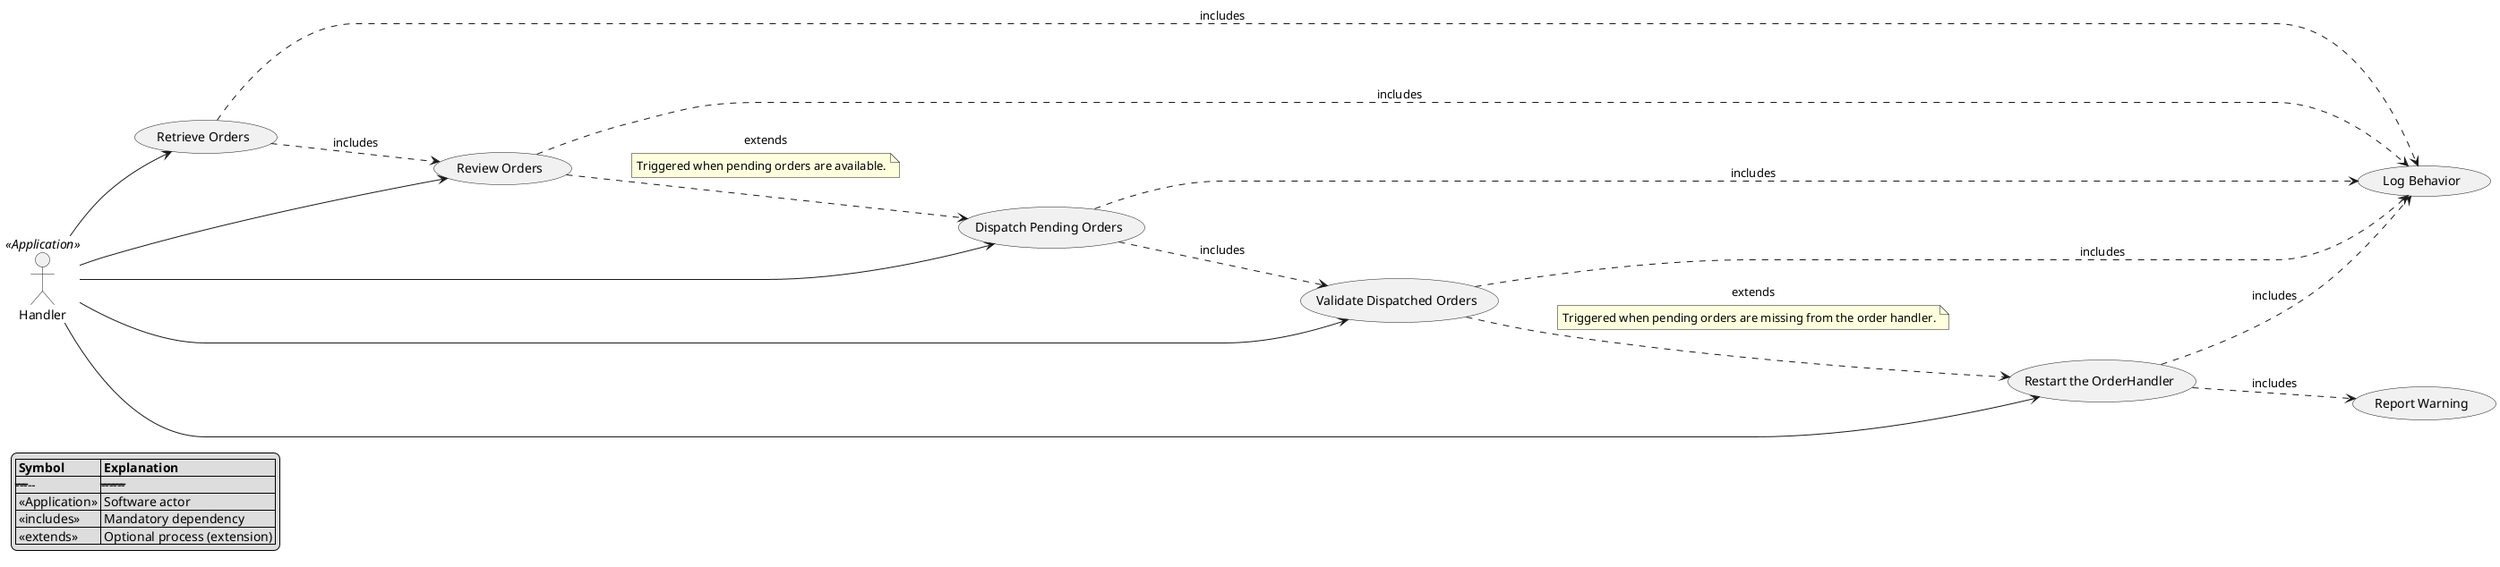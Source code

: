 ﻿@startuml
' Direction: Horizontal for better clarity
left to right direction

' Define actor
actor Handler <<Application>>

' Main processes
usecase "Retrieve Orders" as UC1
usecase "Review Orders" as UC2
usecase "Dispatch Pending Orders" as UC3
usecase "Validate Dispatched Orders" as UC4
usecase "Restart the OrderHandler" as UC5
usecase "Log Behavior" as UC6
usecase "Report Warning" as UC7

' Actor relationships
Handler --> UC1 
Handler --> UC2 
Handler --> UC3 
Handler --> UC4 
Handler --> UC5

' Relationships between use cases
UC1 -.-> UC2 : «includes»
UC2 -.-> UC3 : «extends» 
note on link
Triggered when pending orders are available.
end note
UC3 -.-> UC4 : «includes»
UC4 -.-> UC5 : «extends»
note on link
Triggered when pending orders are missing from the order handler.
end note

' Logging
UC1 -.-> UC6 : «includes»
UC2 -.-> UC6 : «includes»
UC3 -.-> UC6 : «includes»
UC4 -.-> UC6 : «includes»
UC5 -.-> UC6 : «includes»

' Reporting
UC5 -.-> UC7 : «includes»

' Legend for diagram clarification
legend left
| **Symbol**     | **Explanation**              |
|-----------------|------------------------------|
| <<Application>> | Software actor               |
| «includes»      | Mandatory dependency         |
| «extends»       | Optional process (extension) |
endlegend
@enduml